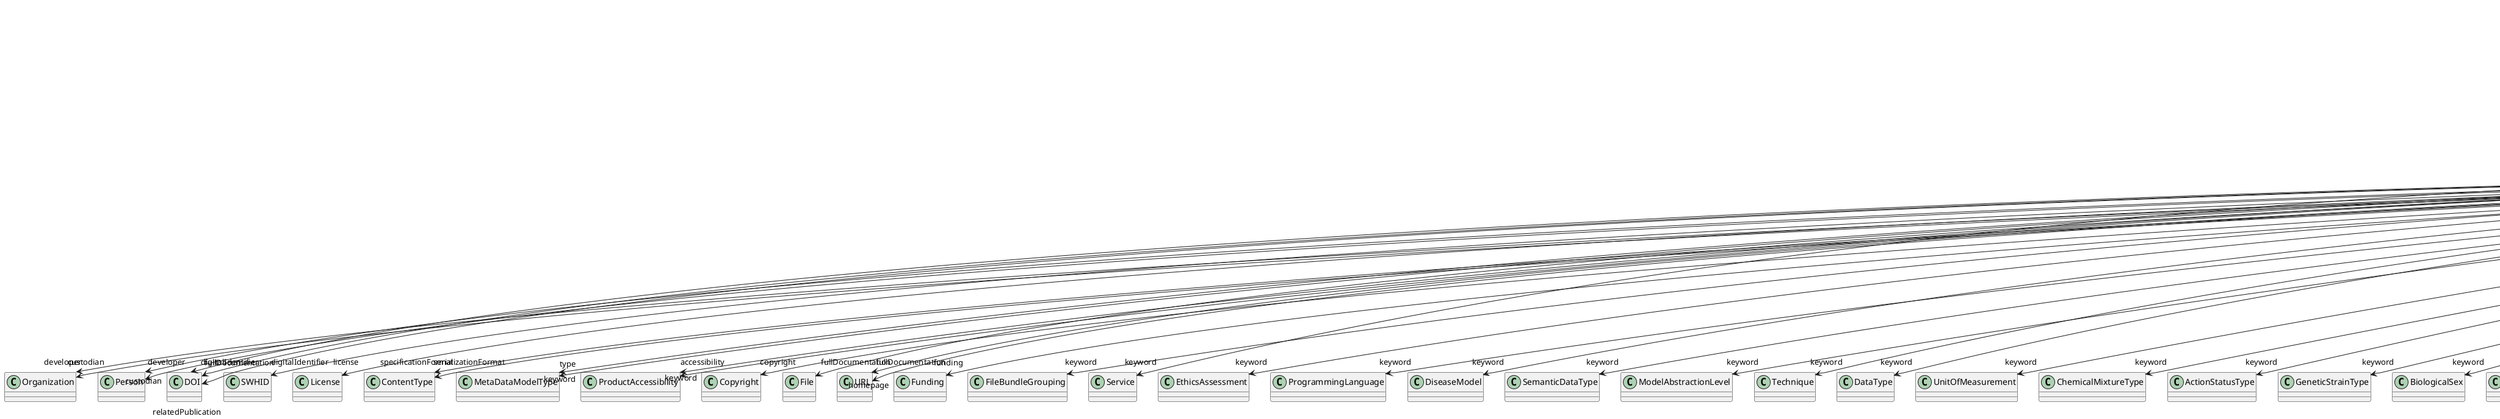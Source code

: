 @startuml
class MetaDataModelVersion {
+developer
+digitalIdentifier
+isAlternativeVersionOf
+isNewVersionOf
+license
+serializationFormat
+specificationFormat
+type
+accessibility
+copyright
+custodian
+description
+fullDocumentation
+fullName
+funding
+homepage
+howToCite
+keyword
+otherContribution
+relatedPublication
+releaseDate
+repository
+shortName
+supportChannel
+versionIdentifier
+versionInnovation

}
MetaDataModelVersion -d-> "developer" Organization
MetaDataModelVersion -d-> "developer" Person
MetaDataModelVersion -d-> "digitalIdentifier" DOI
MetaDataModelVersion -d-> "digitalIdentifier" SWHID
MetaDataModelVersion -d-> "isAlternativeVersionOf" MetaDataModelVersion
MetaDataModelVersion -d-> "isNewVersionOf" MetaDataModelVersion
MetaDataModelVersion -d-> "license" License
MetaDataModelVersion -d-> "serializationFormat" ContentType
MetaDataModelVersion -d-> "specificationFormat" ContentType
MetaDataModelVersion -d-> "type" MetaDataModelType
MetaDataModelVersion -d-> "accessibility" ProductAccessibility
MetaDataModelVersion -d-> "copyright" Copyright
MetaDataModelVersion -d-> "custodian" Organization
MetaDataModelVersion -d-> "custodian" Person
MetaDataModelVersion -d-> "fullDocumentation" DOI
MetaDataModelVersion -d-> "fullDocumentation" File
MetaDataModelVersion -d-> "fullDocumentation" URL
MetaDataModelVersion -d-> "funding" Funding
MetaDataModelVersion -d-> "homepage" URL
MetaDataModelVersion -d-> "keyword" FileBundleGrouping
MetaDataModelVersion -d-> "keyword" Service
MetaDataModelVersion -d-> "keyword" EthicsAssessment
MetaDataModelVersion -d-> "keyword" ProgrammingLanguage
MetaDataModelVersion -d-> "keyword" DiseaseModel
MetaDataModelVersion -d-> "keyword" SemanticDataType
MetaDataModelVersion -d-> "keyword" ModelAbstractionLevel
MetaDataModelVersion -d-> "keyword" Technique
MetaDataModelVersion -d-> "keyword" DataType
MetaDataModelVersion -d-> "keyword" UnitOfMeasurement
MetaDataModelVersion -d-> "keyword" ChemicalMixtureType
MetaDataModelVersion -d-> "keyword" ActionStatusType
MetaDataModelVersion -d-> "keyword" GeneticStrainType
MetaDataModelVersion -d-> "keyword" BiologicalSex
MetaDataModelVersion -d-> "keyword" OperatingSystem
MetaDataModelVersion -d-> "keyword" CriteriaQualityType
MetaDataModelVersion -d-> "keyword" FileUsageRole
MetaDataModelVersion -d-> "keyword" OperatingDevice
MetaDataModelVersion -d-> "keyword" SubcellularEntity
MetaDataModelVersion -d-> "keyword" FileRepositoryType
MetaDataModelVersion -d-> "keyword" TermSuggestion
MetaDataModelVersion -d-> "keyword" SoftwareFeature
MetaDataModelVersion -d-> "keyword" CranialWindowType
MetaDataModelVersion -d-> "keyword" ProductAccessibility
MetaDataModelVersion -d-> "keyword" Disease
MetaDataModelVersion -d-> "keyword" PatchClampVariation
MetaDataModelVersion -d-> "keyword" CellType
MetaDataModelVersion -d-> "keyword" ExperimentalApproach
MetaDataModelVersion -d-> "keyword" Language
MetaDataModelVersion -d-> "keyword" Organ
MetaDataModelVersion -d-> "keyword" ContributionType
MetaDataModelVersion -d-> "keyword" Terminology
MetaDataModelVersion -d-> "keyword" TissueSampleType
MetaDataModelVersion -d-> "keyword" TypeOfUncertainty
MetaDataModelVersion -d-> "keyword" QualitativeOverlap
MetaDataModelVersion -d-> "keyword" BiologicalOrder
MetaDataModelVersion -d-> "keyword" DifferenceMeasure
MetaDataModelVersion -d-> "keyword" UBERONParcellation
MetaDataModelVersion -d-> "keyword" PreparationType
MetaDataModelVersion -d-> "keyword" StimulationApproach
MetaDataModelVersion -d-> "keyword" SoftwareApplicationCategory
MetaDataModelVersion -d-> "keyword" Handedness
MetaDataModelVersion -d-> "keyword" BreedingType
MetaDataModelVersion -d-> "keyword" SubjectAttribute
MetaDataModelVersion -d-> "keyword" TissueSampleAttribute
MetaDataModelVersion -d-> "keyword" ModelScope
MetaDataModelVersion -d-> "keyword" SetupType
MetaDataModelVersion -d-> "keyword" MolecularEntity
MetaDataModelVersion -d-> "keyword" AnatomicalAxesOrientation
MetaDataModelVersion -d-> "keyword" DeviceType
MetaDataModelVersion -d-> "keyword" MetaDataModelType
MetaDataModelVersion -d-> "keyword" AtlasType
MetaDataModelVersion -d-> "keyword" AgeCategory
MetaDataModelVersion -d-> "keyword" StimulusType
MetaDataModelVersion -d-> "keyword" Species
MetaDataModelVersion -d-> "keyword" Laterality
MetaDataModelVersion -d-> "keyword" AnatomicalPlane
MetaDataModelVersion -d-> "keyword" AnnotationType
MetaDataModelVersion -d-> "keyword" MeasuredQuantity
MetaDataModelVersion -d-> "keyword" CellCultureType
MetaDataModelVersion -d-> "otherContribution" Contribution
MetaDataModelVersion -d-> "relatedPublication" DOI
MetaDataModelVersion -d-> "relatedPublication" ISBN
MetaDataModelVersion -d-> "relatedPublication" HANDLE
MetaDataModelVersion -d-> "repository" FileRepository

@enduml